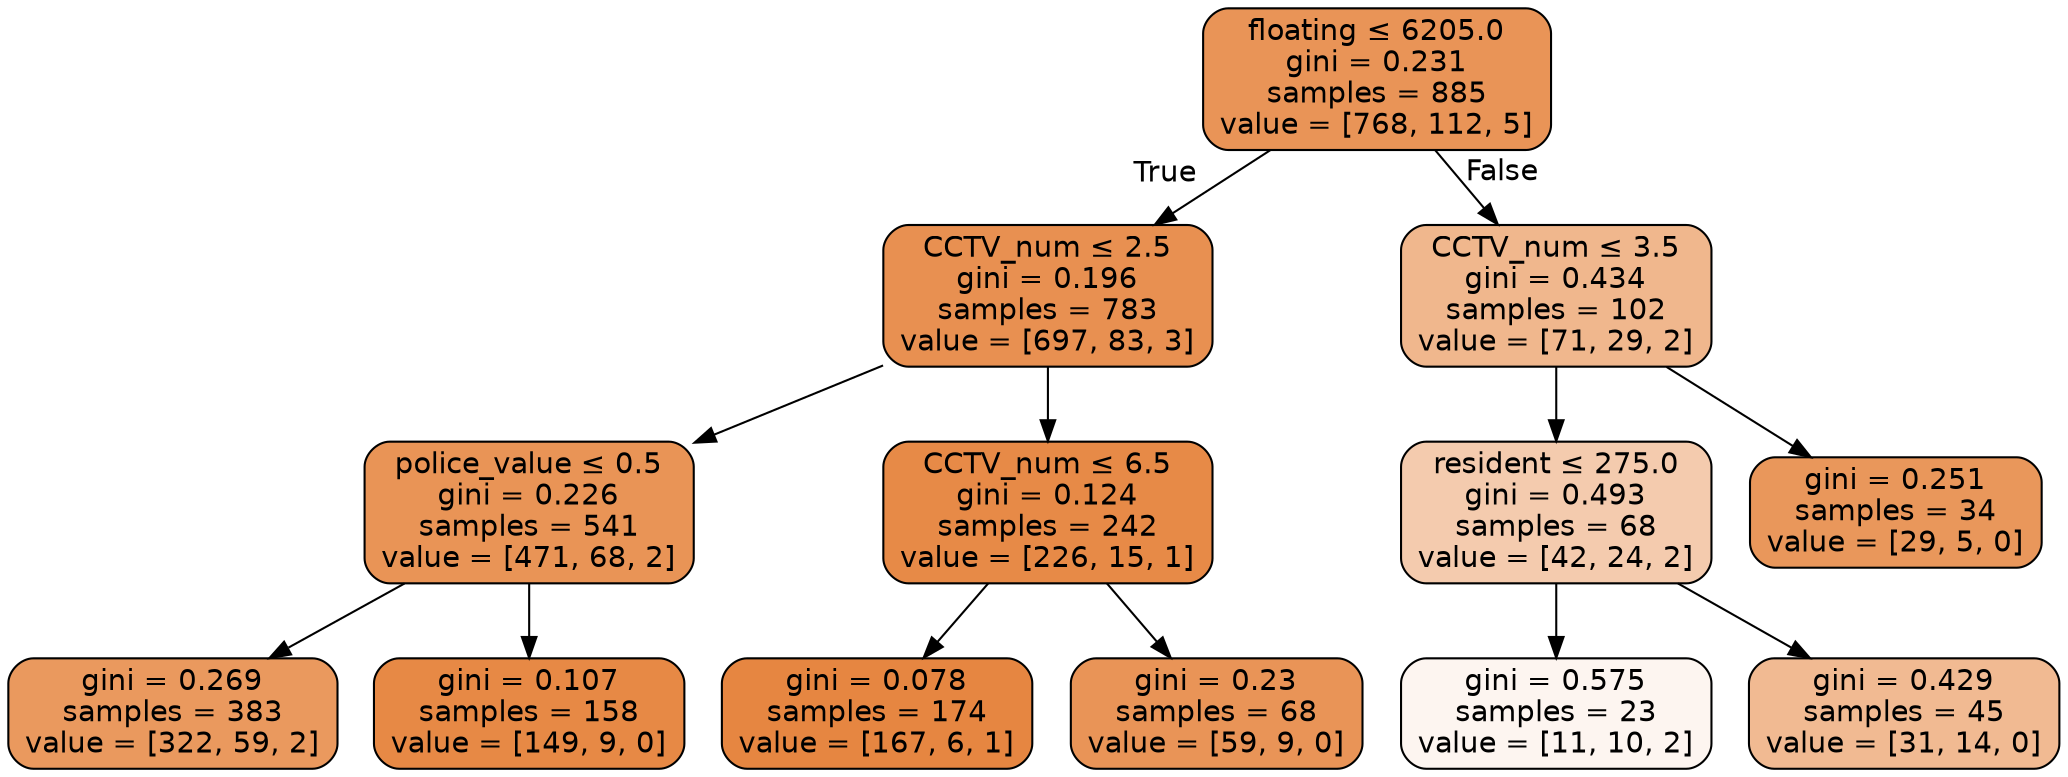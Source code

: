 digraph Tree {
node [shape=box, style="filled, rounded", color="black", fontname=helvetica] ;
edge [fontname=helvetica] ;
0 [label=<floating &le; 6205.0<br/>gini = 0.231<br/>samples = 885<br/>value = [768, 112, 5]>, fillcolor="#e99457"] ;
1 [label=<CCTV_num &le; 2.5<br/>gini = 0.196<br/>samples = 783<br/>value = [697, 83, 3]>, fillcolor="#e89051"] ;
0 -> 1 [labeldistance=2.5, labelangle=45, headlabel="True"] ;
2 [label=<police_value &le; 0.5<br/>gini = 0.226<br/>samples = 541<br/>value = [471, 68, 2]>, fillcolor="#e99456"] ;
1 -> 2 ;
3 [label=<gini = 0.269<br/>samples = 383<br/>value = [322, 59, 2]>, fillcolor="#ea995e"] ;
2 -> 3 ;
4 [label=<gini = 0.107<br/>samples = 158<br/>value = [149, 9, 0]>, fillcolor="#e78945"] ;
2 -> 4 ;
5 [label=<CCTV_num &le; 6.5<br/>gini = 0.124<br/>samples = 242<br/>value = [226, 15, 1]>, fillcolor="#e78a47"] ;
1 -> 5 ;
6 [label=<gini = 0.078<br/>samples = 174<br/>value = [167, 6, 1]>, fillcolor="#e68641"] ;
5 -> 6 ;
7 [label=<gini = 0.23<br/>samples = 68<br/>value = [59, 9, 0]>, fillcolor="#e99457"] ;
5 -> 7 ;
8 [label=<CCTV_num &le; 3.5<br/>gini = 0.434<br/>samples = 102<br/>value = [71, 29, 2]>, fillcolor="#f0b78d"] ;
0 -> 8 [labeldistance=2.5, labelangle=-45, headlabel="False"] ;
9 [label=<resident &le; 275.0<br/>gini = 0.493<br/>samples = 68<br/>value = [42, 24, 2]>, fillcolor="#f4cbae"] ;
8 -> 9 ;
10 [label=<gini = 0.575<br/>samples = 23<br/>value = [11, 10, 2]>, fillcolor="#fdf5f0"] ;
9 -> 10 ;
11 [label=<gini = 0.429<br/>samples = 45<br/>value = [31, 14, 0]>, fillcolor="#f1ba92"] ;
9 -> 11 ;
12 [label=<gini = 0.251<br/>samples = 34<br/>value = [29, 5, 0]>, fillcolor="#e9975b"] ;
8 -> 12 ;
}